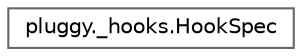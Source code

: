 digraph "Graphical Class Hierarchy"
{
 // LATEX_PDF_SIZE
  bgcolor="transparent";
  edge [fontname=Helvetica,fontsize=10,labelfontname=Helvetica,labelfontsize=10];
  node [fontname=Helvetica,fontsize=10,shape=box,height=0.2,width=0.4];
  rankdir="LR";
  Node0 [id="Node000000",label="pluggy._hooks.HookSpec",height=0.2,width=0.4,color="grey40", fillcolor="white", style="filled",URL="$classpluggy_1_1__hooks_1_1_hook_spec.html",tooltip=" "];
}
